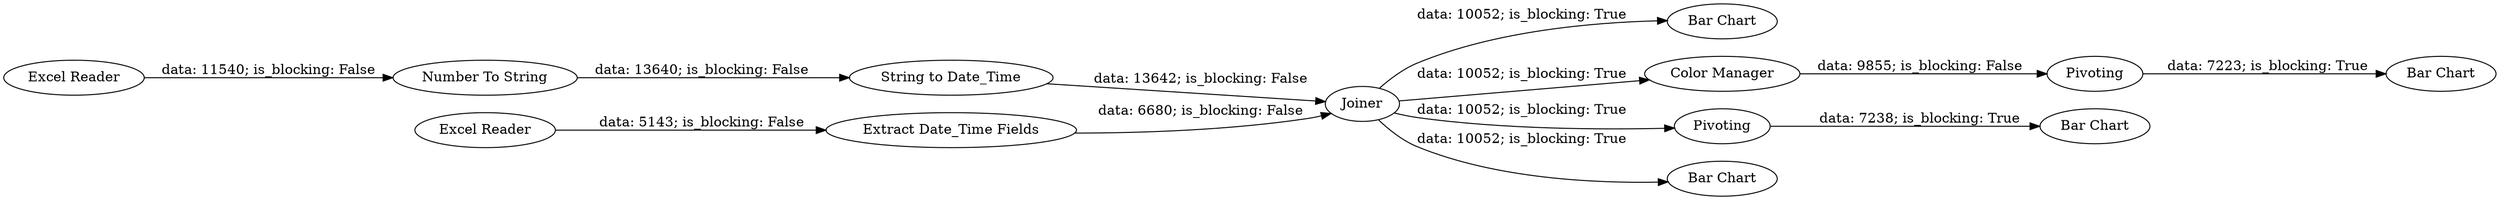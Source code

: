 digraph {
	"6412158743703668286_77" [label="Excel Reader"]
	"6412158743703668286_80" [label="Excel Reader"]
	"6412158743703668286_75" [label="Number To String"]
	"6412158743703668286_67" [label=Pivoting]
	"6412158743703668286_79" [label="String to Date_Time"]
	"6412158743703668286_94" [label="Bar Chart"]
	"6412158743703668286_20" [label="Color Manager"]
	"6412158743703668286_93" [label="Bar Chart"]
	"6412158743703668286_95" [label=Pivoting]
	"6412158743703668286_78" [label=Joiner]
	"6412158743703668286_92" [label="Bar Chart"]
	"6412158743703668286_81" [label="Extract Date_Time Fields"]
	"6412158743703668286_1" [label="Bar Chart"]
	"6412158743703668286_20" -> "6412158743703668286_67" [label="data: 9855; is_blocking: False"]
	"6412158743703668286_79" -> "6412158743703668286_78" [label="data: 13642; is_blocking: False"]
	"6412158743703668286_78" -> "6412158743703668286_95" [label="data: 10052; is_blocking: True"]
	"6412158743703668286_77" -> "6412158743703668286_75" [label="data: 11540; is_blocking: False"]
	"6412158743703668286_78" -> "6412158743703668286_20" [label="data: 10052; is_blocking: True"]
	"6412158743703668286_81" -> "6412158743703668286_78" [label="data: 6680; is_blocking: False"]
	"6412158743703668286_80" -> "6412158743703668286_81" [label="data: 5143; is_blocking: False"]
	"6412158743703668286_67" -> "6412158743703668286_1" [label="data: 7223; is_blocking: True"]
	"6412158743703668286_78" -> "6412158743703668286_92" [label="data: 10052; is_blocking: True"]
	"6412158743703668286_95" -> "6412158743703668286_93" [label="data: 7238; is_blocking: True"]
	"6412158743703668286_78" -> "6412158743703668286_94" [label="data: 10052; is_blocking: True"]
	"6412158743703668286_75" -> "6412158743703668286_79" [label="data: 13640; is_blocking: False"]
	rankdir=LR
}

